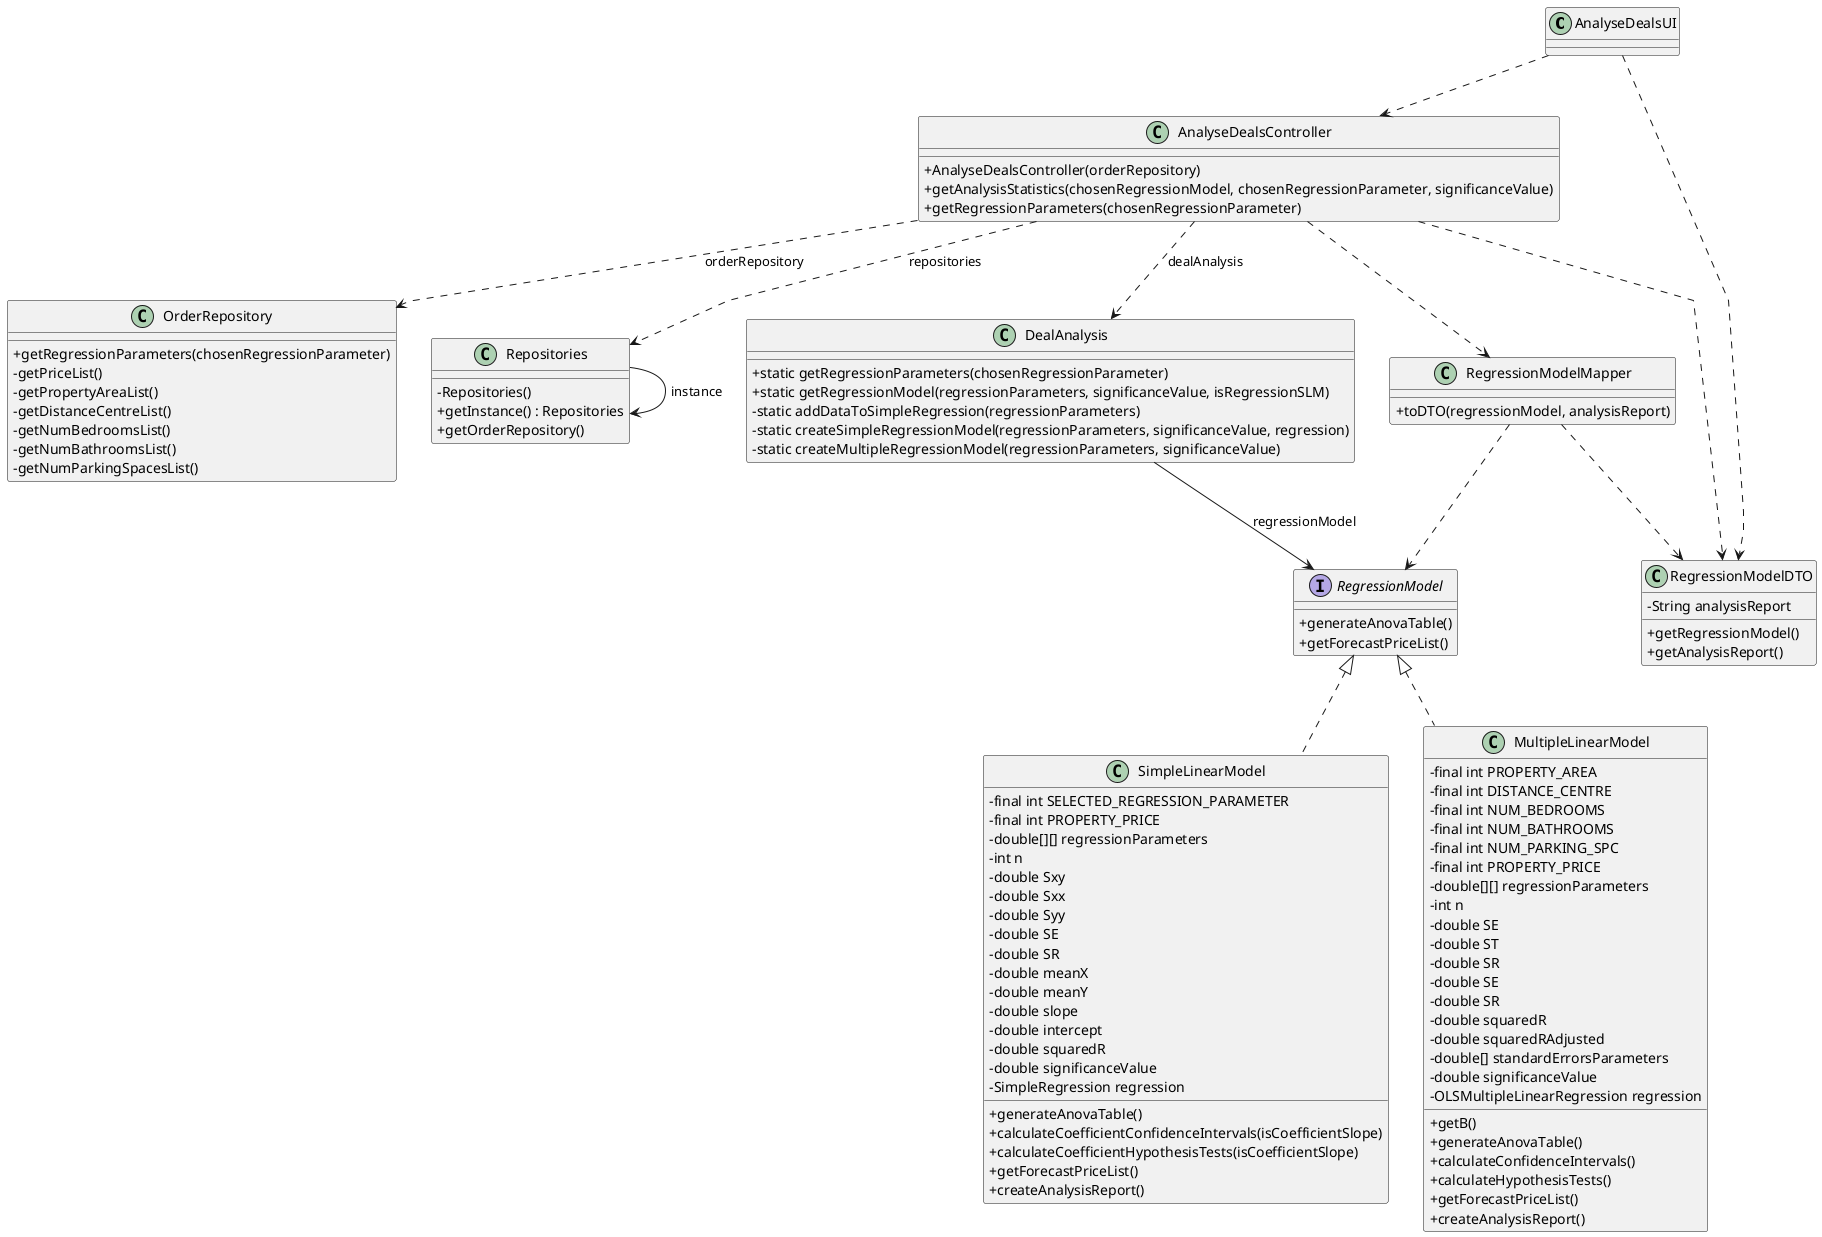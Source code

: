 @startuml
'skinparam monochrome true
skinparam packageStyle rectangle
skinparam shadowing false
skinparam linetype polyline
'skinparam linetype orto

skinparam classAttributeIconSize 0

'left to right direction

class AnalyseDealsUI

class AnalyseDealsController{
    + AnalyseDealsController(orderRepository)
    + getAnalysisStatistics(chosenRegressionModel, chosenRegressionParameter, significanceValue)
    + getRegressionParameters(chosenRegressionParameter)
}

class DealAnalysis{
    + static getRegressionParameters(chosenRegressionParameter)
    + static getRegressionModel(regressionParameters, significanceValue, isRegressionSLM)
    - static addDataToSimpleRegression(regressionParameters)
    - static createSimpleRegressionModel(regressionParameters, significanceValue, regression)
    - static createMultipleRegressionModel(regressionParameters, significanceValue)
}

class SimpleLinearModel{
    - final int SELECTED_REGRESSION_PARAMETER
    - final int PROPERTY_PRICE
    - double[][] regressionParameters
    - int n
    - double Sxy
    - double Sxx
    - double Syy
    - double SE
    - double SR
    - double meanX
    - double meanY
    - double slope
    - double intercept
    - double squaredR
    - double significanceValue
    - SimpleRegression regression
    + generateAnovaTable()
    + calculateCoefficientConfidenceIntervals(isCoefficientSlope)
    + calculateCoefficientHypothesisTests(isCoefficientSlope)
    + getForecastPriceList()
    + createAnalysisReport()
}

class MultipleLinearModel{
    - final int PROPERTY_AREA
    - final int DISTANCE_CENTRE
    - final int NUM_BEDROOMS
    - final int NUM_BATHROOMS
    - final int NUM_PARKING_SPC
    - final int PROPERTY_PRICE
    - double[][] regressionParameters
    - int n
    - double SE
    - double ST
    - double SR
    - double SE
    - double SR
    - double squaredR
    - double squaredRAdjusted
    - double[] standardErrorsParameters
    - double significanceValue
    - OLSMultipleLinearRegression regression
    + getB()
    + generateAnovaTable()
    + calculateConfidenceIntervals()
    + calculateHypothesisTests()
    + getForecastPriceList()
    + createAnalysisReport()
}

interface RegressionModel{
    + generateAnovaTable()
    + getForecastPriceList()
}

class OrderRepository{
    + getRegressionParameters(chosenRegressionParameter)
    - getPriceList()
    - getPropertyAreaList()
    - getDistanceCentreList()
    - getNumBedroomsList()
    - getNumBathroomsList()
    - getNumParkingSpacesList()
}

class Repositories{
    - Repositories()
    + getInstance() : Repositories
    + getOrderRepository()
}

class RegressionModelDTO {
    - String analysisReport
    + getRegressionModel()
    + getAnalysisReport()
}

class RegressionModelMapper{
    + toDTO(regressionModel, analysisReport)
}

AnalyseDealsUI ..> AnalyseDealsController
AnalyseDealsUI ..> RegressionModelDTO

AnalyseDealsController ..> Repositories : repositories
AnalyseDealsController ..> OrderRepository : orderRepository
AnalyseDealsController ..> DealAnalysis : dealAnalysis
AnalyseDealsController ..> RegressionModelMapper
AnalyseDealsController ..> RegressionModelDTO

RegressionModelMapper ..> RegressionModelDTO
RegressionModelMapper ..> RegressionModel

Repositories --> Repositories : instance

DealAnalysis --> RegressionModel : regressionModel

RegressionModel <|.. SimpleLinearModel
RegressionModel <|.. MultipleLinearModel

@enduml